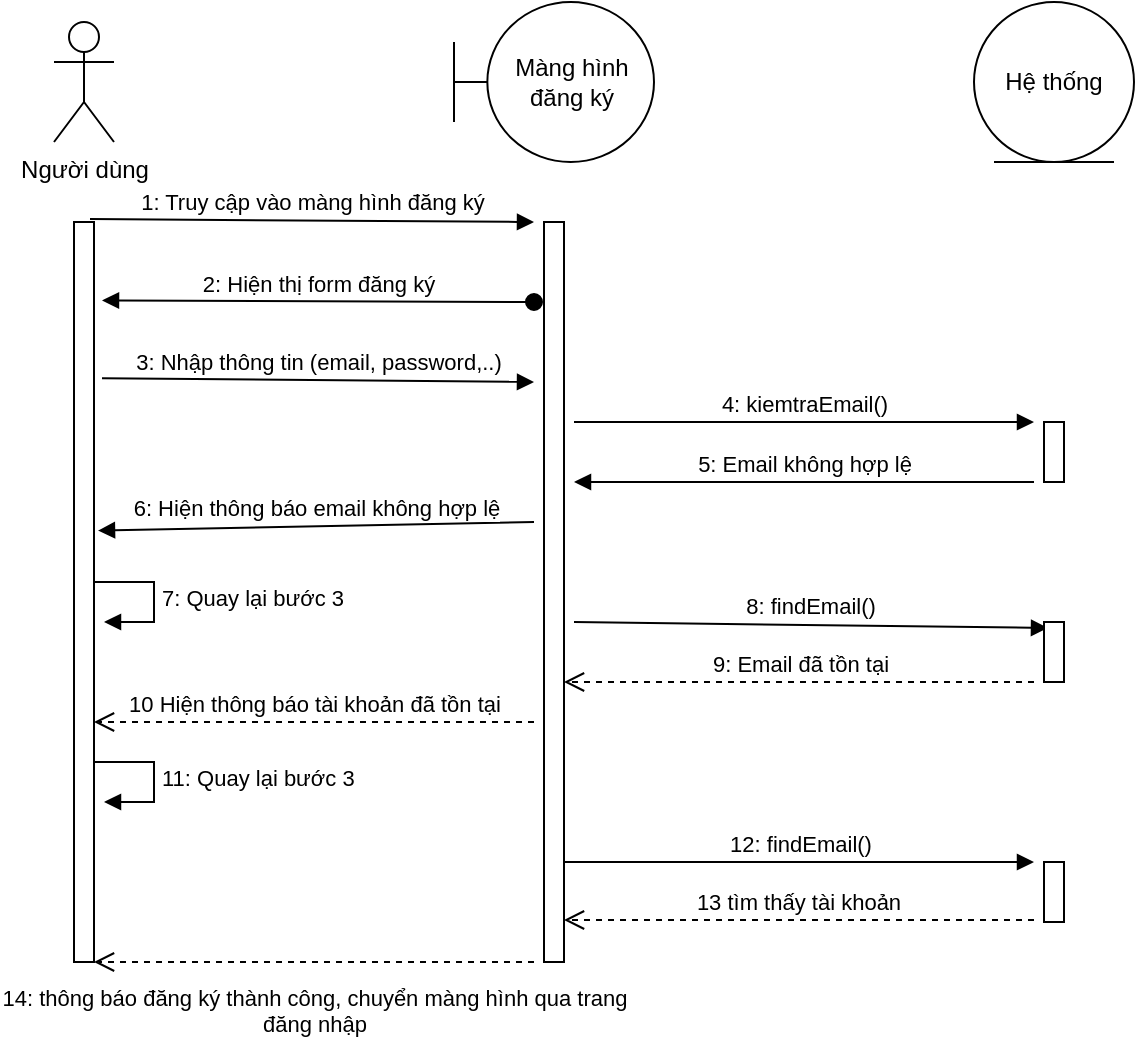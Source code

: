 <mxfile>
    <diagram id="U6ErxKdy5fZavQqE4xY0" name="Register">
        <mxGraphModel dx="875" dy="475" grid="1" gridSize="10" guides="1" tooltips="1" connect="1" arrows="1" fold="1" page="1" pageScale="1" pageWidth="850" pageHeight="1100" math="0" shadow="0">
            <root>
                <mxCell id="0"/>
                <mxCell id="1" parent="0"/>
                <mxCell id="3" value="Người dùng" style="shape=umlActor;verticalLabelPosition=bottom;verticalAlign=top;html=1;" parent="1" vertex="1">
                    <mxGeometry x="80" y="60" width="30" height="60" as="geometry"/>
                </mxCell>
                <mxCell id="4" value="" style="html=1;points=[];perimeter=orthogonalPerimeter;" parent="1" vertex="1">
                    <mxGeometry x="90" y="160" width="10" height="370" as="geometry"/>
                </mxCell>
                <mxCell id="6" value="Màng hình đăng ký" style="shape=umlBoundary;whiteSpace=wrap;html=1;" parent="1" vertex="1">
                    <mxGeometry x="280" y="50" width="100" height="80" as="geometry"/>
                </mxCell>
                <mxCell id="7" value="Hệ thống" style="ellipse;shape=umlEntity;whiteSpace=wrap;html=1;" parent="1" vertex="1">
                    <mxGeometry x="540" y="50" width="80" height="80" as="geometry"/>
                </mxCell>
                <mxCell id="8" value="1: Truy cập vào màng hình đăng ký" style="html=1;verticalAlign=bottom;endArrow=block;exitX=0.8;exitY=-0.004;exitDx=0;exitDy=0;exitPerimeter=0;" parent="1" source="4" edge="1">
                    <mxGeometry width="80" relative="1" as="geometry">
                        <mxPoint x="140" y="230" as="sourcePoint"/>
                        <mxPoint x="320" y="160" as="targetPoint"/>
                        <Array as="points"/>
                    </mxGeometry>
                </mxCell>
                <mxCell id="9" value="" style="html=1;points=[];perimeter=orthogonalPerimeter;" parent="1" vertex="1">
                    <mxGeometry x="325" y="160" width="10" height="370" as="geometry"/>
                </mxCell>
                <mxCell id="10" value="2: Hiện thị form đăng ký" style="html=1;verticalAlign=bottom;startArrow=oval;startFill=1;endArrow=block;startSize=8;entryX=1.4;entryY=0.106;entryDx=0;entryDy=0;entryPerimeter=0;" parent="1" target="4" edge="1">
                    <mxGeometry width="60" relative="1" as="geometry">
                        <mxPoint x="320" y="200" as="sourcePoint"/>
                        <mxPoint x="230" y="260" as="targetPoint"/>
                    </mxGeometry>
                </mxCell>
                <mxCell id="11" value="3: Nhập thông tin (email, password,..)" style="html=1;verticalAlign=bottom;endArrow=block;exitX=1.4;exitY=0.211;exitDx=0;exitDy=0;exitPerimeter=0;" parent="1" source="4" edge="1">
                    <mxGeometry width="80" relative="1" as="geometry">
                        <mxPoint x="180" y="270" as="sourcePoint"/>
                        <mxPoint x="320" y="240" as="targetPoint"/>
                    </mxGeometry>
                </mxCell>
                <mxCell id="12" value="" style="html=1;points=[];perimeter=orthogonalPerimeter;" parent="1" vertex="1">
                    <mxGeometry x="575" y="260" width="10" height="30" as="geometry"/>
                </mxCell>
                <mxCell id="13" value="4: kiemtraEmail()" style="html=1;verticalAlign=bottom;endArrow=block;" parent="1" edge="1">
                    <mxGeometry width="80" relative="1" as="geometry">
                        <mxPoint x="340" y="260" as="sourcePoint"/>
                        <mxPoint x="570" y="260" as="targetPoint"/>
                    </mxGeometry>
                </mxCell>
                <mxCell id="14" value="5: Email không hợp lệ" style="html=1;verticalAlign=bottom;endArrow=block;" parent="1" edge="1">
                    <mxGeometry width="80" relative="1" as="geometry">
                        <mxPoint x="570" y="290" as="sourcePoint"/>
                        <mxPoint x="340" y="290" as="targetPoint"/>
                    </mxGeometry>
                </mxCell>
                <mxCell id="15" value="6: Hiện thông báo email không hợp lệ" style="html=1;verticalAlign=bottom;endArrow=block;entryX=1.2;entryY=0.417;entryDx=0;entryDy=0;entryPerimeter=0;" parent="1" target="4" edge="1">
                    <mxGeometry width="80" relative="1" as="geometry">
                        <mxPoint x="320" y="310" as="sourcePoint"/>
                        <mxPoint x="260" y="320" as="targetPoint"/>
                    </mxGeometry>
                </mxCell>
                <mxCell id="17" value="7: Quay lại bước 3" style="edgeStyle=orthogonalEdgeStyle;html=1;align=left;spacingLeft=2;endArrow=block;rounded=0;entryX=1;entryY=0;" parent="1" edge="1">
                    <mxGeometry relative="1" as="geometry">
                        <mxPoint x="100" y="340" as="sourcePoint"/>
                        <Array as="points">
                            <mxPoint x="130" y="340"/>
                        </Array>
                        <mxPoint x="105" y="360" as="targetPoint"/>
                    </mxGeometry>
                </mxCell>
                <mxCell id="18" value="8: findEmail()" style="html=1;verticalAlign=bottom;endArrow=block;entryX=0.2;entryY=0.1;entryDx=0;entryDy=0;entryPerimeter=0;" parent="1" target="19" edge="1">
                    <mxGeometry width="80" relative="1" as="geometry">
                        <mxPoint x="340" y="360" as="sourcePoint"/>
                        <mxPoint x="570" y="370" as="targetPoint"/>
                    </mxGeometry>
                </mxCell>
                <mxCell id="19" value="" style="html=1;points=[];perimeter=orthogonalPerimeter;" parent="1" vertex="1">
                    <mxGeometry x="575" y="360" width="10" height="30" as="geometry"/>
                </mxCell>
                <mxCell id="20" value="9: Email đã tồn tại" style="html=1;verticalAlign=bottom;endArrow=open;dashed=1;endSize=8;" parent="1" target="9" edge="1">
                    <mxGeometry relative="1" as="geometry">
                        <mxPoint x="570" y="390" as="sourcePoint"/>
                        <mxPoint x="210" y="460" as="targetPoint"/>
                    </mxGeometry>
                </mxCell>
                <mxCell id="22" value="10 Hiện thông báo tài khoản đã tồn tại" style="html=1;verticalAlign=bottom;endArrow=open;dashed=1;endSize=8;" edge="1" parent="1">
                    <mxGeometry relative="1" as="geometry">
                        <mxPoint x="320" y="410" as="sourcePoint"/>
                        <mxPoint x="100" y="410" as="targetPoint"/>
                    </mxGeometry>
                </mxCell>
                <mxCell id="23" value="11: Quay lại bước 3" style="edgeStyle=orthogonalEdgeStyle;html=1;align=left;spacingLeft=2;endArrow=block;rounded=0;entryX=1;entryY=0;" edge="1" parent="1">
                    <mxGeometry relative="1" as="geometry">
                        <mxPoint x="100" y="430" as="sourcePoint"/>
                        <Array as="points">
                            <mxPoint x="130" y="430"/>
                        </Array>
                        <mxPoint x="105" y="450" as="targetPoint"/>
                    </mxGeometry>
                </mxCell>
                <mxCell id="24" value="" style="html=1;points=[];perimeter=orthogonalPerimeter;" vertex="1" parent="1">
                    <mxGeometry x="575" y="480" width="10" height="30" as="geometry"/>
                </mxCell>
                <mxCell id="27" value="12: findEmail()" style="html=1;verticalAlign=bottom;endArrow=block;exitX=0.9;exitY=0.663;exitDx=0;exitDy=0;exitPerimeter=0;" edge="1" parent="1">
                    <mxGeometry width="80" relative="1" as="geometry">
                        <mxPoint x="335" y="480" as="sourcePoint"/>
                        <mxPoint x="570" y="480" as="targetPoint"/>
                    </mxGeometry>
                </mxCell>
                <mxCell id="28" value="13 tìm thấy tài khoản" style="html=1;verticalAlign=bottom;endArrow=open;dashed=1;endSize=8;" edge="1" parent="1">
                    <mxGeometry x="0.004" relative="1" as="geometry">
                        <mxPoint x="570" y="509" as="sourcePoint"/>
                        <mxPoint x="335" y="509" as="targetPoint"/>
                        <mxPoint as="offset"/>
                    </mxGeometry>
                </mxCell>
                <mxCell id="29" value="14: thông báo đăng ký thành công, chuyển màng hình qua trang&lt;br&gt;đăng nhập" style="html=1;verticalAlign=bottom;endArrow=open;dashed=1;endSize=8;" edge="1" parent="1">
                    <mxGeometry y="40" relative="1" as="geometry">
                        <mxPoint x="320" y="530" as="sourcePoint"/>
                        <mxPoint x="100" y="530" as="targetPoint"/>
                        <mxPoint as="offset"/>
                    </mxGeometry>
                </mxCell>
            </root>
        </mxGraphModel>
    </diagram>
</mxfile>